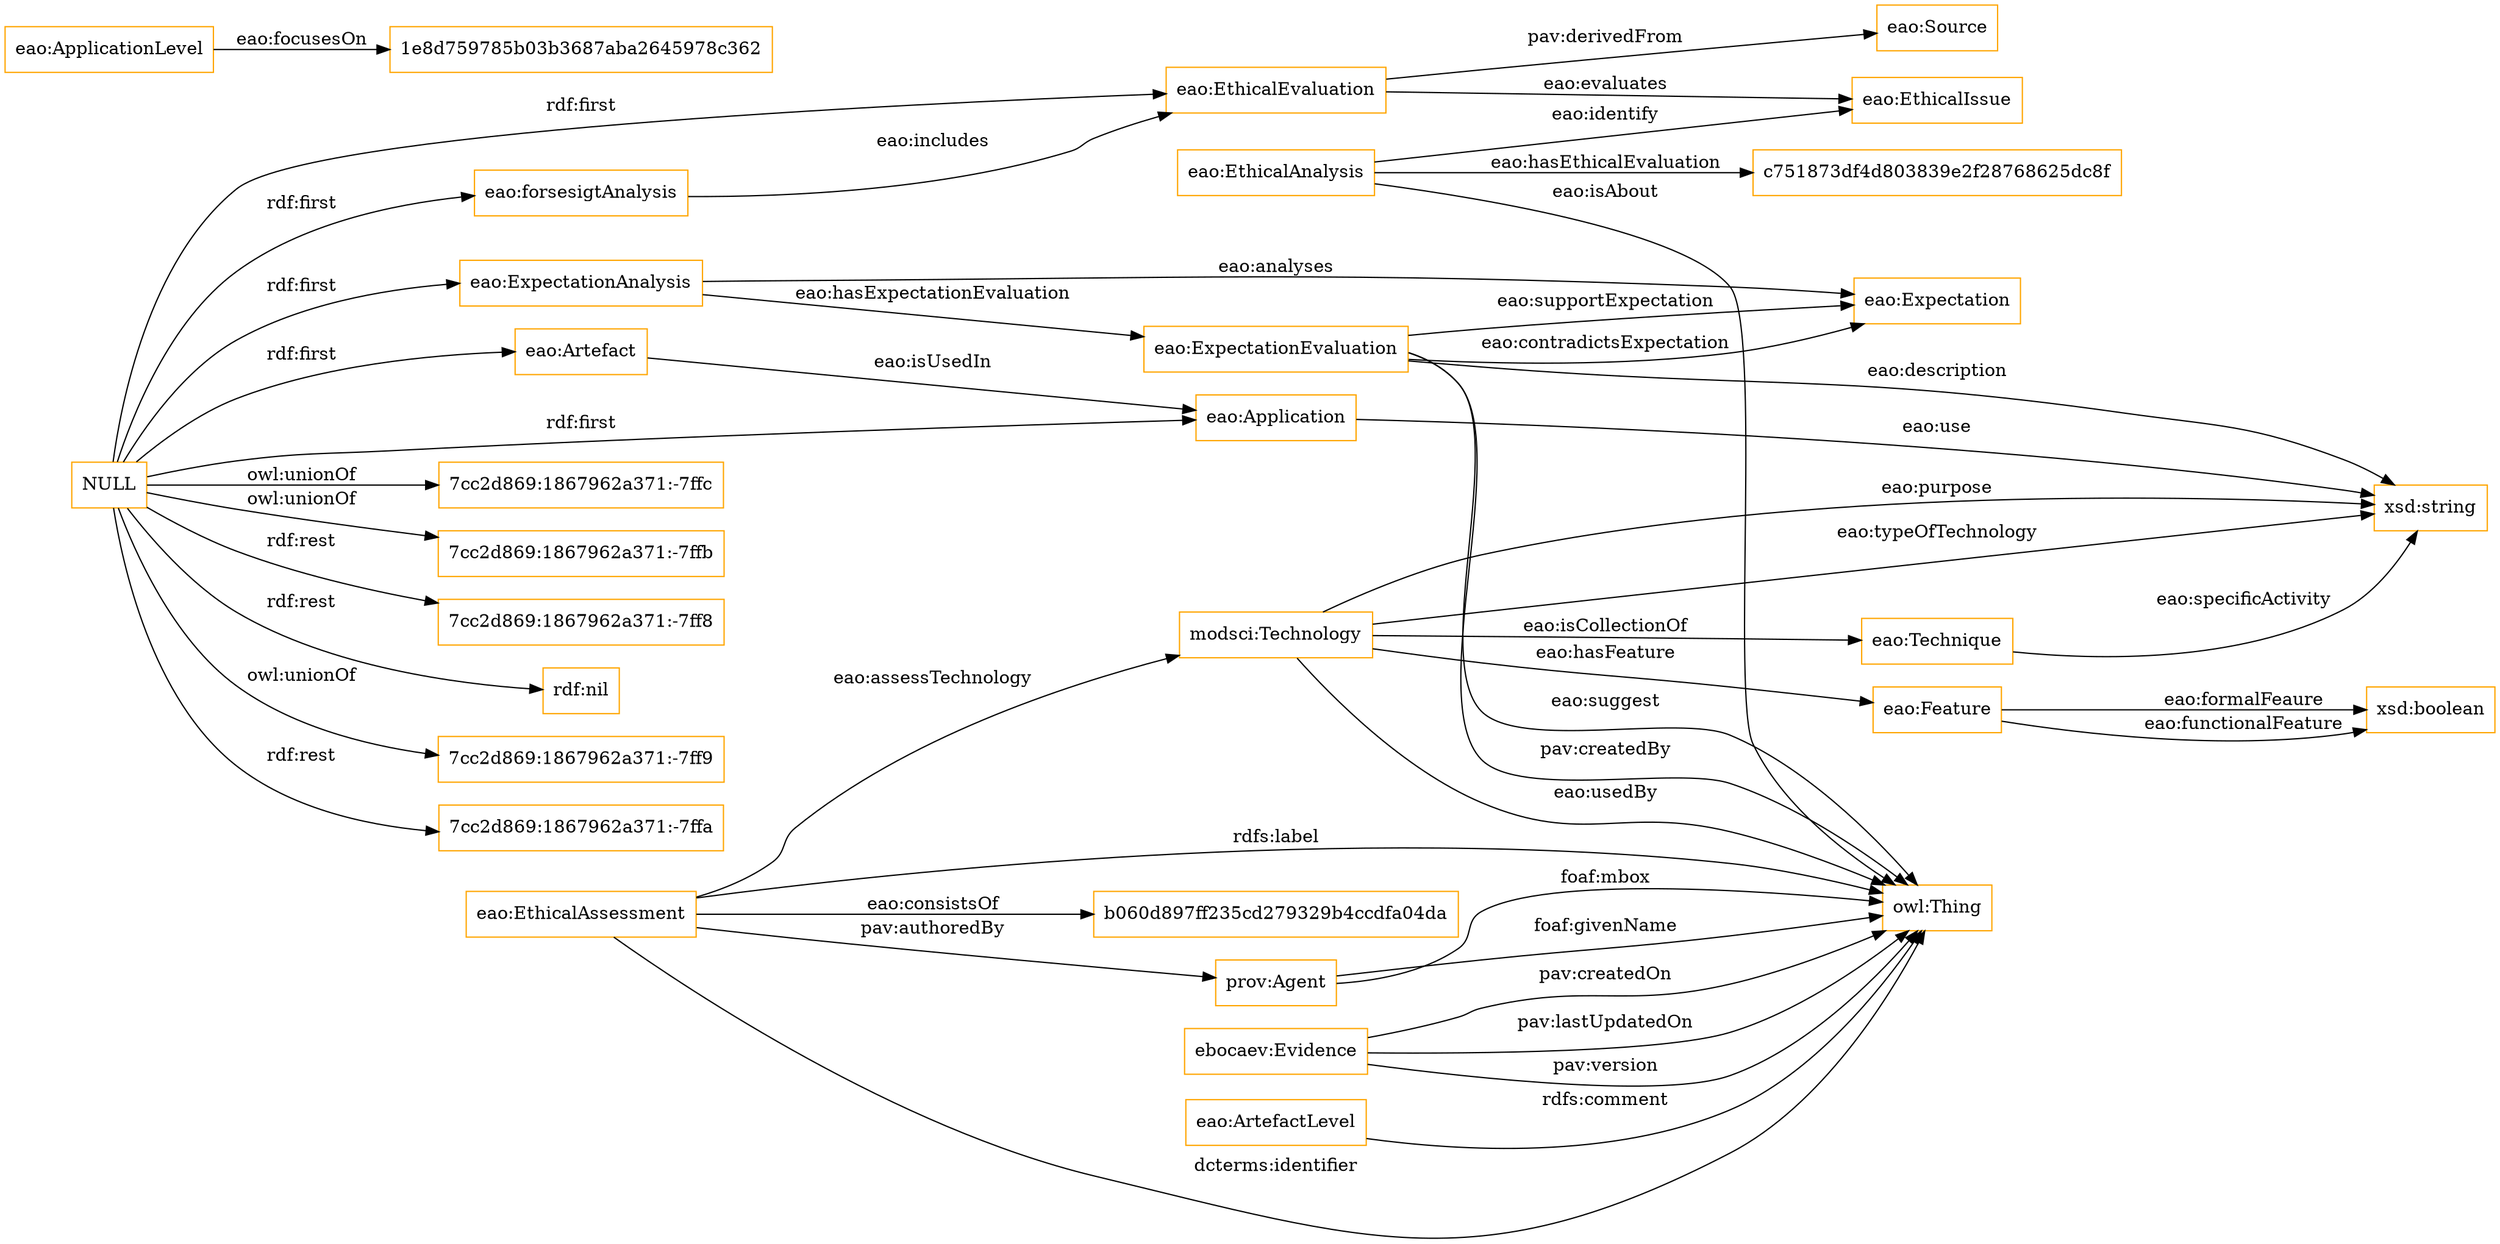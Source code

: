 digraph ar2dtool_diagram { 
rankdir=LR;
size="1501"
node [shape = rectangle, color="orange"]; "prov:Agent" "eao:ExpectationEvaluation" "ebocaev:Evidence" "eao:ArtefactLevel" "c751873df4d803839e2f28768625dc8f" "eao:ExpectationAnalysis" "eao:Technique" "eao:EthicalAnalysis" "eao:forsesigtAnalysis" "1e8d759785b03b3687aba2645978c362" "b060d897ff235cd279329b4ccdfa04da" "eao:EthicalIssue" "eao:Artefact" "eao:ApplicationLevel" "eao:EthicalEvaluation" "eao:Feature" "eao:EthicalAssessment" "eao:Expectation" "eao:Source" "eao:Application" "modsci:Technology" ; /*classes style*/
	"NULL" -> "7cc2d869:1867962a371:-7ffc" [ label = "owl:unionOf" ];
	"NULL" -> "7cc2d869:1867962a371:-7ffb" [ label = "owl:unionOf" ];
	"NULL" -> "eao:EthicalEvaluation" [ label = "rdf:first" ];
	"NULL" -> "7cc2d869:1867962a371:-7ff8" [ label = "rdf:rest" ];
	"NULL" -> "rdf:nil" [ label = "rdf:rest" ];
	"NULL" -> "7cc2d869:1867962a371:-7ff9" [ label = "owl:unionOf" ];
	"NULL" -> "eao:forsesigtAnalysis" [ label = "rdf:first" ];
	"NULL" -> "eao:Application" [ label = "rdf:first" ];
	"NULL" -> "eao:Artefact" [ label = "rdf:first" ];
	"NULL" -> "7cc2d869:1867962a371:-7ffa" [ label = "rdf:rest" ];
	"NULL" -> "eao:ExpectationAnalysis" [ label = "rdf:first" ];
	"ebocaev:Evidence" -> "owl:Thing" [ label = "pav:createdOn" ];
	"modsci:Technology" -> "owl:Thing" [ label = "eao:usedBy" ];
	"eao:forsesigtAnalysis" -> "eao:EthicalEvaluation" [ label = "eao:includes" ];
	"eao:EthicalAnalysis" -> "owl:Thing" [ label = "eao:isAbout" ];
	"modsci:Technology" -> "eao:Feature" [ label = "eao:hasFeature" ];
	"eao:Feature" -> "xsd:boolean" [ label = "eao:formalFeaure" ];
	"eao:ExpectationEvaluation" -> "owl:Thing" [ label = "eao:suggest" ];
	"eao:Artefact" -> "eao:Application" [ label = "eao:isUsedIn" ];
	"modsci:Technology" -> "eao:Technique" [ label = "eao:isCollectionOf" ];
	"eao:Feature" -> "xsd:boolean" [ label = "eao:functionalFeature" ];
	"eao:ExpectationEvaluation" -> "xsd:string" [ label = "eao:description" ];
	"eao:ArtefactLevel" -> "owl:Thing" [ label = "rdfs:comment" ];
	"eao:ExpectationEvaluation" -> "owl:Thing" [ label = "pav:createdBy" ];
	"eao:ExpectationEvaluation" -> "eao:Expectation" [ label = "eao:supportExpectation" ];
	"eao:EthicalAssessment" -> "b060d897ff235cd279329b4ccdfa04da" [ label = "eao:consistsOf" ];
	"prov:Agent" -> "owl:Thing" [ label = "foaf:mbox" ];
	"eao:ExpectationAnalysis" -> "eao:Expectation" [ label = "eao:analyses" ];
	"eao:Technique" -> "xsd:string" [ label = "eao:specificActivity" ];
	"eao:ExpectationEvaluation" -> "eao:Expectation" [ label = "eao:contradictsExpectation" ];
	"eao:EthicalAssessment" -> "owl:Thing" [ label = "dcterms:identifier" ];
	"eao:EthicalAssessment" -> "prov:Agent" [ label = "pav:authoredBy" ];
	"modsci:Technology" -> "xsd:string" [ label = "eao:purpose" ];
	"eao:ExpectationAnalysis" -> "eao:ExpectationEvaluation" [ label = "eao:hasExpectationEvaluation" ];
	"eao:EthicalAnalysis" -> "c751873df4d803839e2f28768625dc8f" [ label = "eao:hasEthicalEvaluation" ];
	"ebocaev:Evidence" -> "owl:Thing" [ label = "pav:lastUpdatedOn" ];
	"prov:Agent" -> "owl:Thing" [ label = "foaf:givenName" ];
	"eao:EthicalEvaluation" -> "eao:Source" [ label = "pav:derivedFrom" ];
	"modsci:Technology" -> "xsd:string" [ label = "eao:typeOfTechnology" ];
	"eao:EthicalAssessment" -> "modsci:Technology" [ label = "eao:assessTechnology" ];
	"eao:ApplicationLevel" -> "1e8d759785b03b3687aba2645978c362" [ label = "eao:focusesOn" ];
	"eao:Application" -> "xsd:string" [ label = "eao:use" ];
	"ebocaev:Evidence" -> "owl:Thing" [ label = "pav:version" ];
	"eao:EthicalAssessment" -> "owl:Thing" [ label = "rdfs:label" ];
	"eao:EthicalAnalysis" -> "eao:EthicalIssue" [ label = "eao:identify" ];
	"eao:EthicalEvaluation" -> "eao:EthicalIssue" [ label = "eao:evaluates" ];

}
